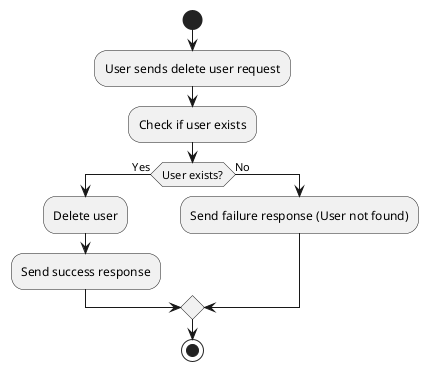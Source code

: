 @startuml
start

:User sends delete user request;

:Check if user exists;
if (User exists?) then (Yes)
    :Delete user;
    :Send success response;
else (No)
    :Send failure response (User not found);
endif

stop
@enduml